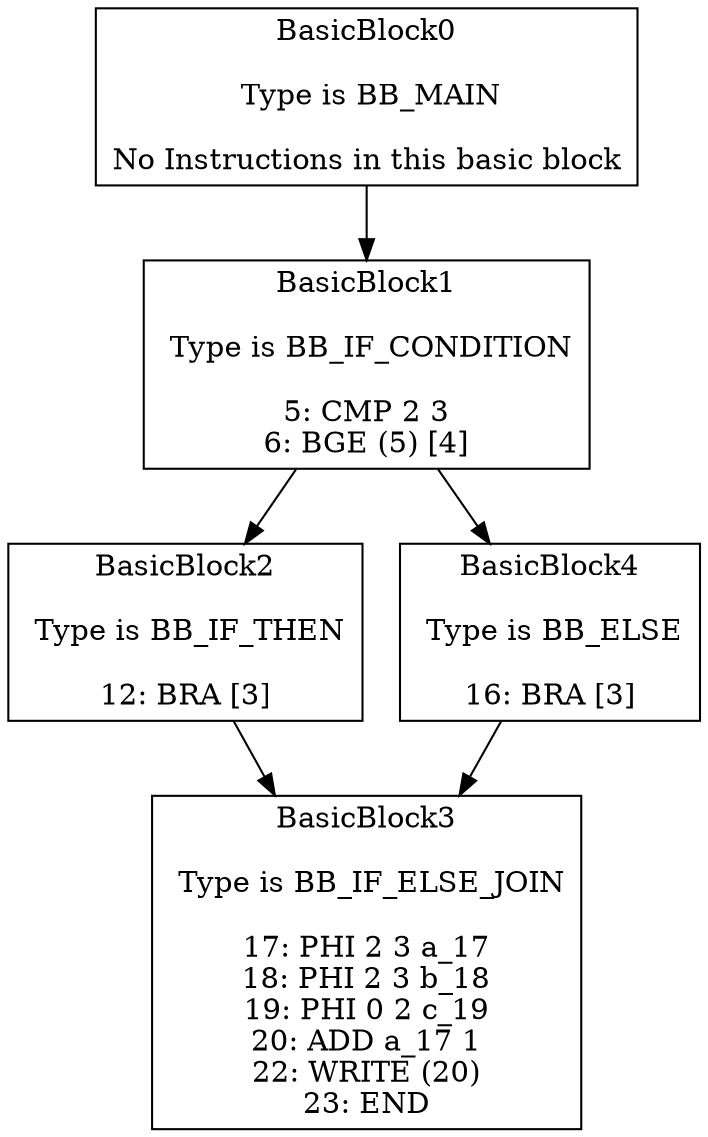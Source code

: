 digraph{
BasicBlock0 -> BasicBlock1
BasicBlock1 -> BasicBlock2
BasicBlock1 -> BasicBlock4
BasicBlock2 -> BasicBlock3
BasicBlock4 -> BasicBlock3
BasicBlock0[shape="box", label="BasicBlock0

 Type is BB_MAIN

No Instructions in this basic block
"]
BasicBlock1[shape="box", label="BasicBlock1

 Type is BB_IF_CONDITION

5: CMP 2 3
6: BGE (5) [4]
"]
BasicBlock2[shape="box", label="BasicBlock2

 Type is BB_IF_THEN

12: BRA [3]
"]
BasicBlock3[shape="box", label="BasicBlock3

 Type is BB_IF_ELSE_JOIN

17: PHI 2 3 a_17
18: PHI 2 3 b_18
19: PHI 0 2 c_19
20: ADD a_17 1
22: WRITE (20)
23: END
"]
BasicBlock4[shape="box", label="BasicBlock4

 Type is BB_ELSE

16: BRA [3]
"]
}

